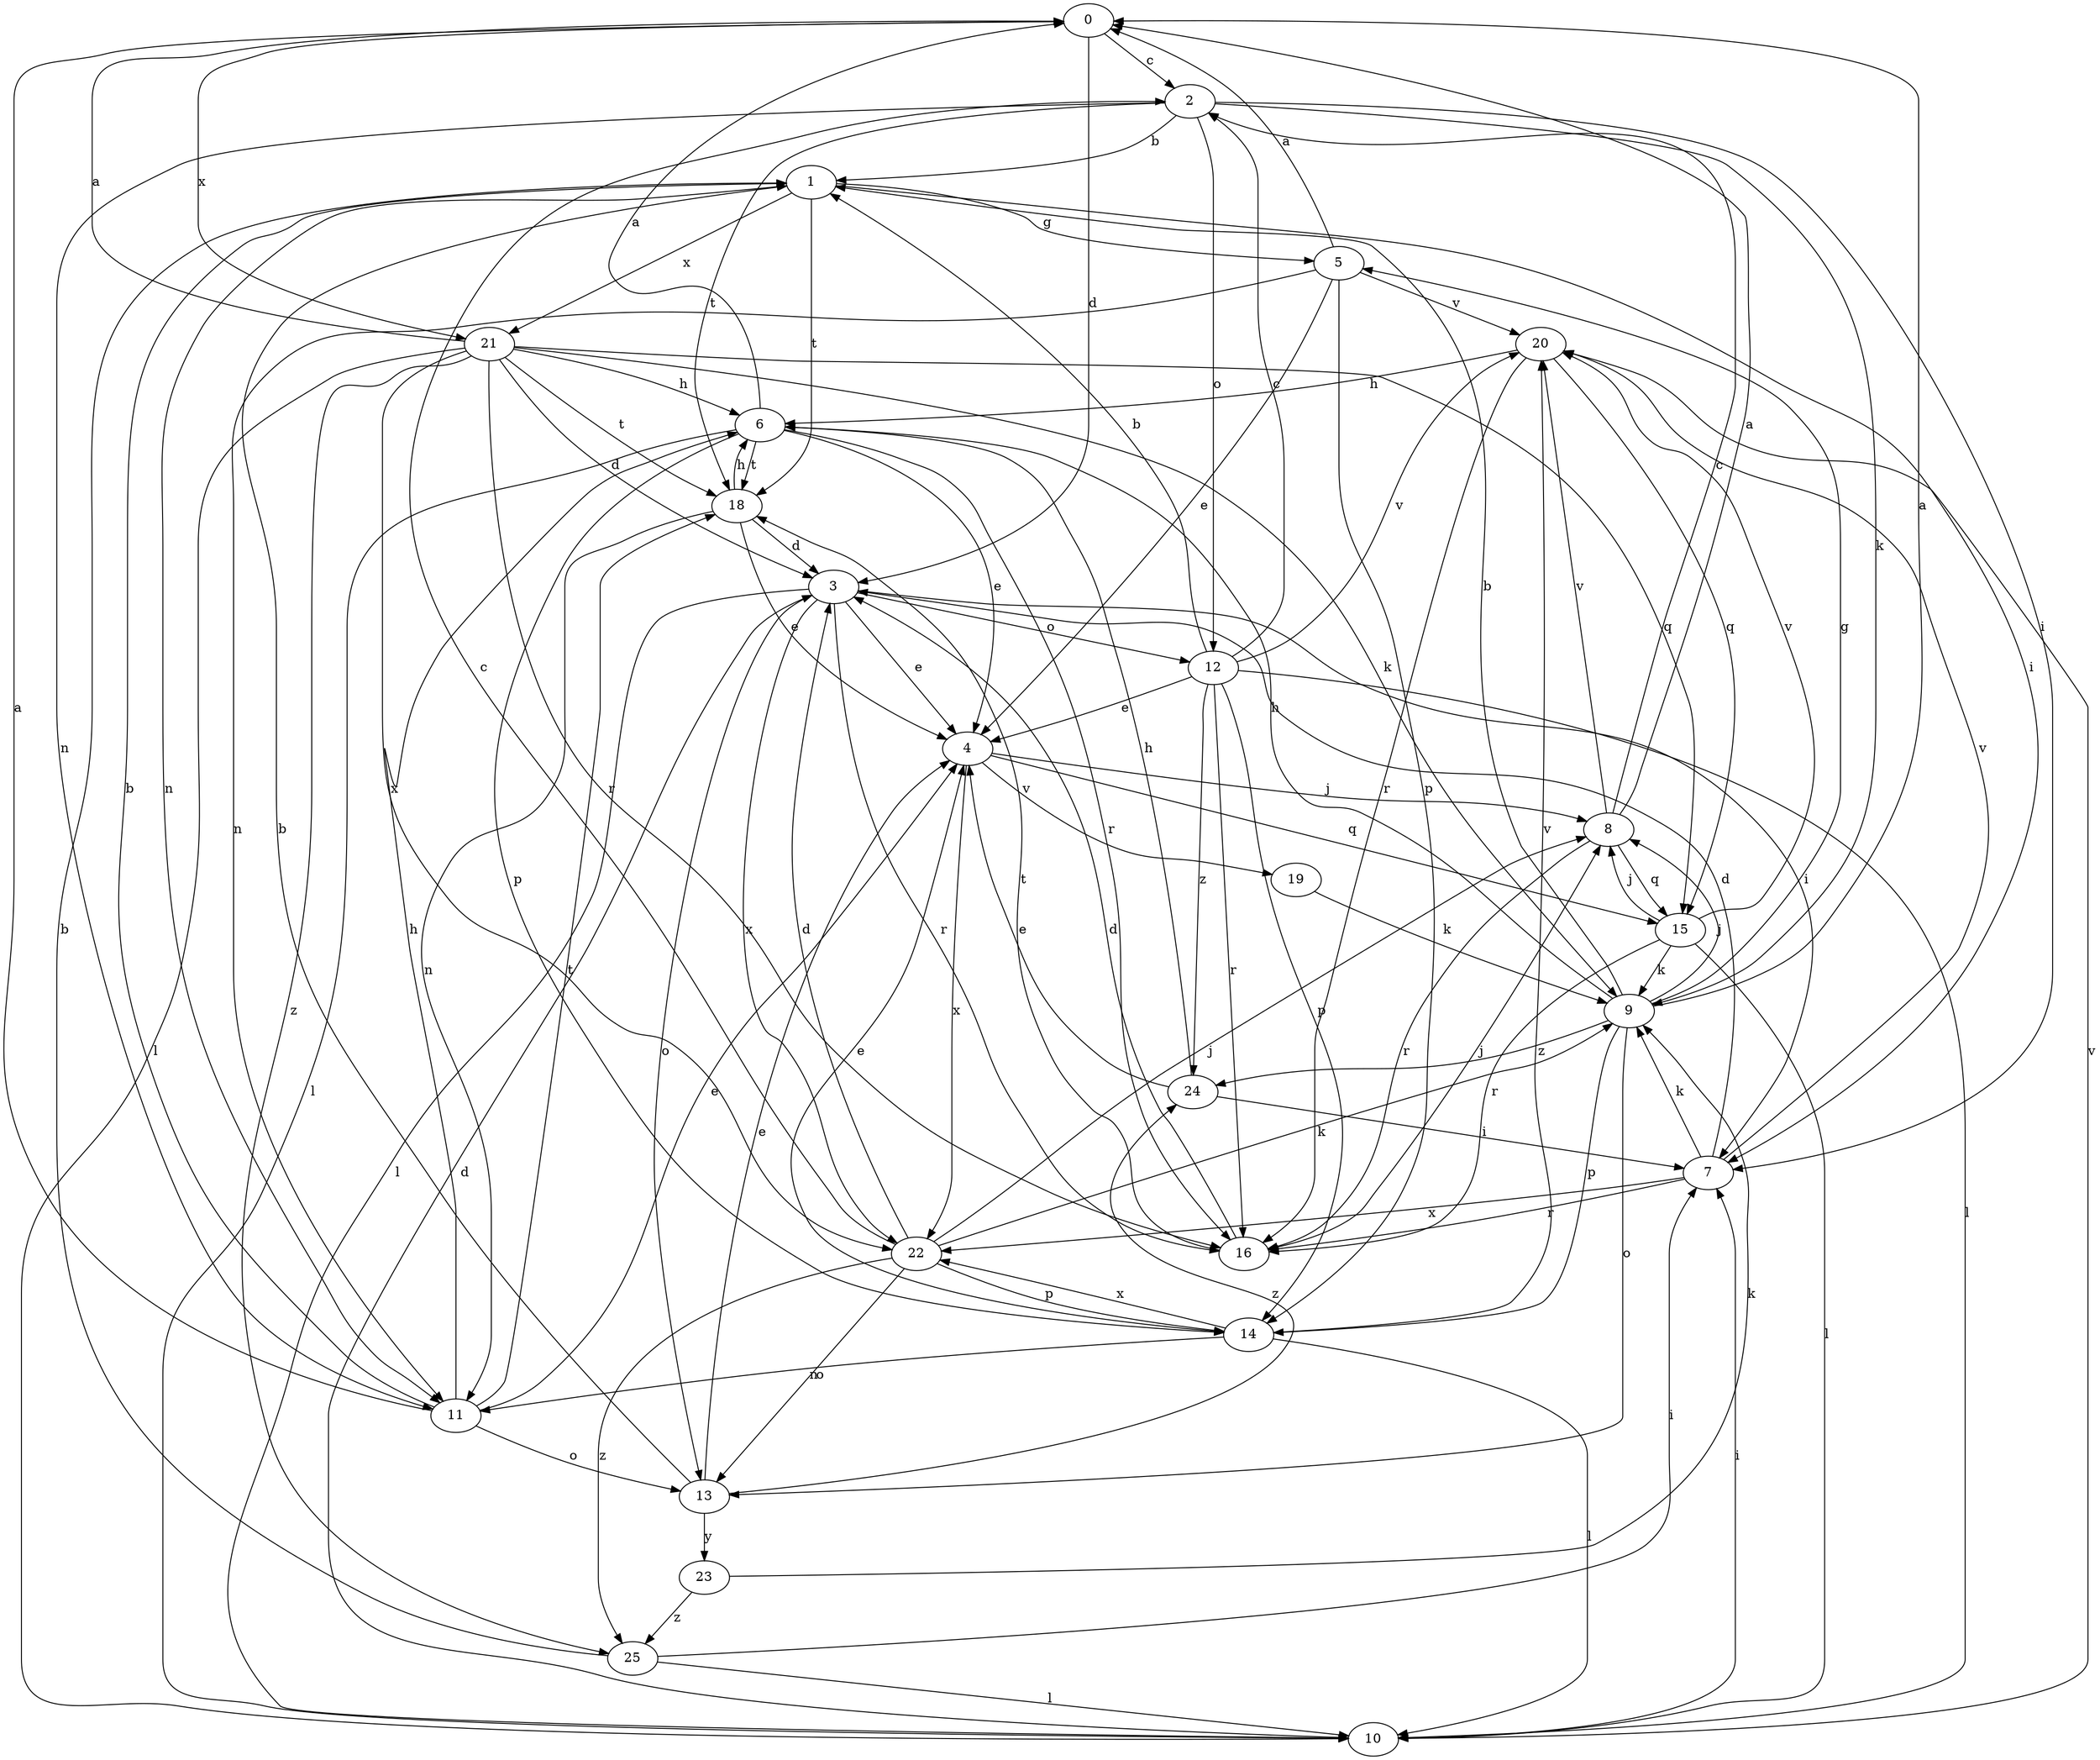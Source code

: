 strict digraph  {
0;
1;
2;
3;
4;
5;
6;
7;
8;
9;
10;
11;
12;
13;
14;
15;
16;
18;
19;
20;
21;
22;
23;
24;
25;
0 -> 2  [label=c];
0 -> 3  [label=d];
0 -> 21  [label=x];
1 -> 5  [label=g];
1 -> 7  [label=i];
1 -> 11  [label=n];
1 -> 18  [label=t];
1 -> 21  [label=x];
2 -> 1  [label=b];
2 -> 7  [label=i];
2 -> 9  [label=k];
2 -> 11  [label=n];
2 -> 12  [label=o];
2 -> 18  [label=t];
3 -> 4  [label=e];
3 -> 7  [label=i];
3 -> 10  [label=l];
3 -> 12  [label=o];
3 -> 13  [label=o];
3 -> 16  [label=r];
3 -> 22  [label=x];
4 -> 8  [label=j];
4 -> 15  [label=q];
4 -> 19  [label=v];
4 -> 22  [label=x];
5 -> 0  [label=a];
5 -> 4  [label=e];
5 -> 11  [label=n];
5 -> 14  [label=p];
5 -> 20  [label=v];
6 -> 0  [label=a];
6 -> 4  [label=e];
6 -> 10  [label=l];
6 -> 14  [label=p];
6 -> 16  [label=r];
6 -> 18  [label=t];
7 -> 3  [label=d];
7 -> 9  [label=k];
7 -> 16  [label=r];
7 -> 20  [label=v];
7 -> 22  [label=x];
8 -> 0  [label=a];
8 -> 2  [label=c];
8 -> 15  [label=q];
8 -> 16  [label=r];
8 -> 20  [label=v];
9 -> 0  [label=a];
9 -> 1  [label=b];
9 -> 5  [label=g];
9 -> 6  [label=h];
9 -> 8  [label=j];
9 -> 13  [label=o];
9 -> 14  [label=p];
9 -> 24  [label=z];
10 -> 3  [label=d];
10 -> 7  [label=i];
10 -> 20  [label=v];
11 -> 0  [label=a];
11 -> 1  [label=b];
11 -> 4  [label=e];
11 -> 6  [label=h];
11 -> 13  [label=o];
11 -> 18  [label=t];
12 -> 1  [label=b];
12 -> 2  [label=c];
12 -> 4  [label=e];
12 -> 10  [label=l];
12 -> 14  [label=p];
12 -> 16  [label=r];
12 -> 20  [label=v];
12 -> 24  [label=z];
13 -> 1  [label=b];
13 -> 4  [label=e];
13 -> 23  [label=y];
13 -> 24  [label=z];
14 -> 4  [label=e];
14 -> 10  [label=l];
14 -> 11  [label=n];
14 -> 20  [label=v];
14 -> 22  [label=x];
15 -> 8  [label=j];
15 -> 9  [label=k];
15 -> 10  [label=l];
15 -> 16  [label=r];
15 -> 20  [label=v];
16 -> 3  [label=d];
16 -> 8  [label=j];
16 -> 18  [label=t];
18 -> 3  [label=d];
18 -> 4  [label=e];
18 -> 6  [label=h];
18 -> 11  [label=n];
19 -> 9  [label=k];
20 -> 6  [label=h];
20 -> 15  [label=q];
20 -> 16  [label=r];
21 -> 0  [label=a];
21 -> 3  [label=d];
21 -> 6  [label=h];
21 -> 9  [label=k];
21 -> 10  [label=l];
21 -> 15  [label=q];
21 -> 16  [label=r];
21 -> 18  [label=t];
21 -> 22  [label=x];
21 -> 25  [label=z];
22 -> 2  [label=c];
22 -> 3  [label=d];
22 -> 8  [label=j];
22 -> 9  [label=k];
22 -> 13  [label=o];
22 -> 14  [label=p];
22 -> 25  [label=z];
23 -> 9  [label=k];
23 -> 25  [label=z];
24 -> 4  [label=e];
24 -> 6  [label=h];
24 -> 7  [label=i];
25 -> 1  [label=b];
25 -> 7  [label=i];
25 -> 10  [label=l];
}
